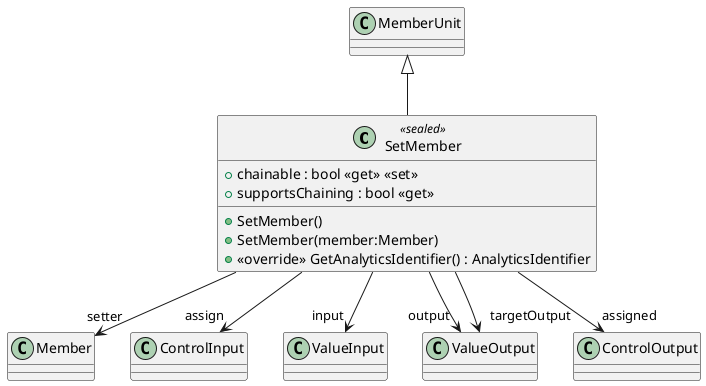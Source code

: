 @startuml
class SetMember <<sealed>> {
    + SetMember()
    + SetMember(member:Member)
    + chainable : bool <<get>> <<set>>
    + supportsChaining : bool <<get>>
    + <<override>> GetAnalyticsIdentifier() : AnalyticsIdentifier
}
MemberUnit <|-- SetMember
SetMember --> "setter" Member
SetMember --> "assign" ControlInput
SetMember --> "input" ValueInput
SetMember --> "output" ValueOutput
SetMember --> "targetOutput" ValueOutput
SetMember --> "assigned" ControlOutput
@enduml
